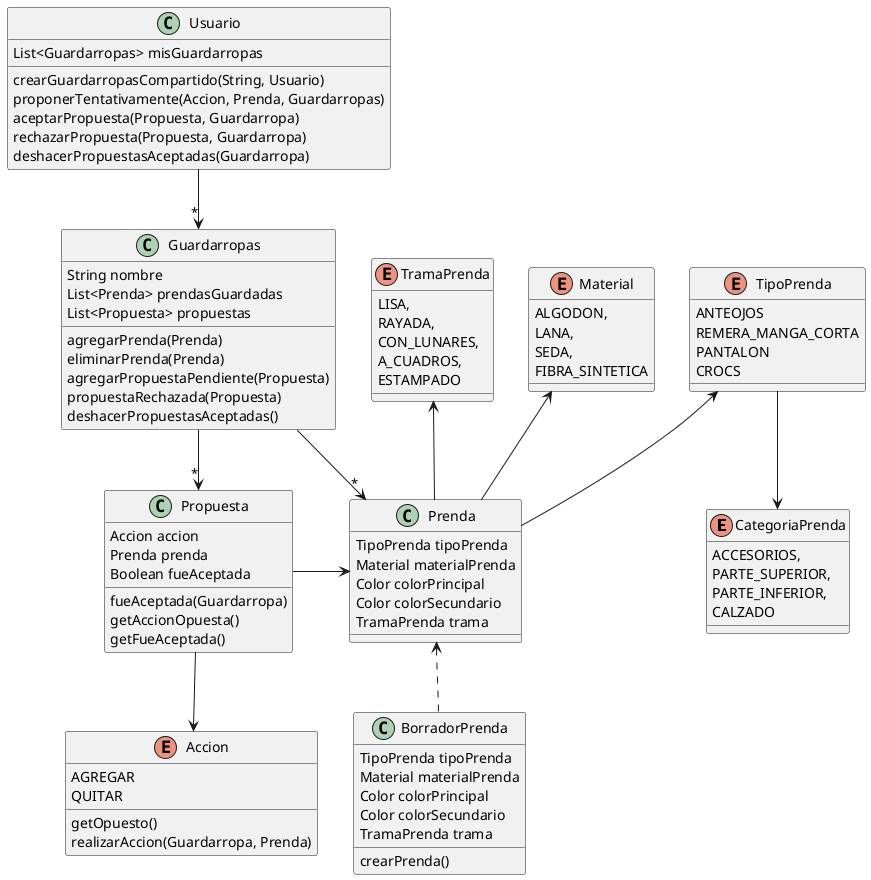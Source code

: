 @startuml

enum CategoriaPrenda{
	ACCESORIOS,
    PARTE_SUPERIOR,
    PARTE_INFERIOR,
    CALZADO
}

enum Material{
	ALGODON,
    LANA,
    SEDA,
    FIBRA_SINTETICA
}

enum TipoPrenda{
    ANTEOJOS
    REMERA_MANGA_CORTA
    PANTALON
    CROCS

}

enum TramaPrenda{
    LISA,
    RAYADA,
    CON_LUNARES,
    A_CUADROS,
    ESTAMPADO
}

class Prenda{
	TipoPrenda tipoPrenda
    Material materialPrenda
    Color colorPrincipal
    Color colorSecundario
    TramaPrenda trama
}

class BorradorPrenda{
    TipoPrenda tipoPrenda
    Material materialPrenda
    Color colorPrincipal
    Color colorSecundario
    TramaPrenda trama

    crearPrenda()
}

class Guardarropas{
    String nombre
    List<Prenda> prendasGuardadas
    List<Propuesta> propuestas

    agregarPrenda(Prenda)
    eliminarPrenda(Prenda)
    agregarPropuestaPendiente(Propuesta)
    propuestaRechazada(Propuesta)
    deshacerPropuestasAceptadas()

}

class Usuario{
    List<Guardarropas> misGuardarropas

    crearGuardarropasCompartido(String, Usuario)
    proponerTentativamente(Accion, Prenda, Guardarropas)
    aceptarPropuesta(Propuesta, Guardarropa)
    rechazarPropuesta(Propuesta, Guardarropa)
    deshacerPropuestasAceptadas(Guardarropa)
}

enum Accion{
    AGREGAR
    QUITAR

    getOpuesto()
    realizarAccion(Guardarropa, Prenda)
}

class Propuesta{
    Accion accion
    Prenda prenda
    Boolean fueAceptada

    fueAceptada(Guardarropa)
    getAccionOpuesta()
    getFueAceptada()

}



TipoPrenda <-- Prenda
Prenda -up-> Material
Prenda -up-> TramaPrenda
TipoPrenda --> CategoriaPrenda
BorradorPrenda .up.> Prenda

Guardarropas ->"*" Prenda
Guardarropas -->"*" Propuesta
Propuesta --> Accion
Propuesta -> Prenda
Usuario -->"*" Guardarropas
@enduml
